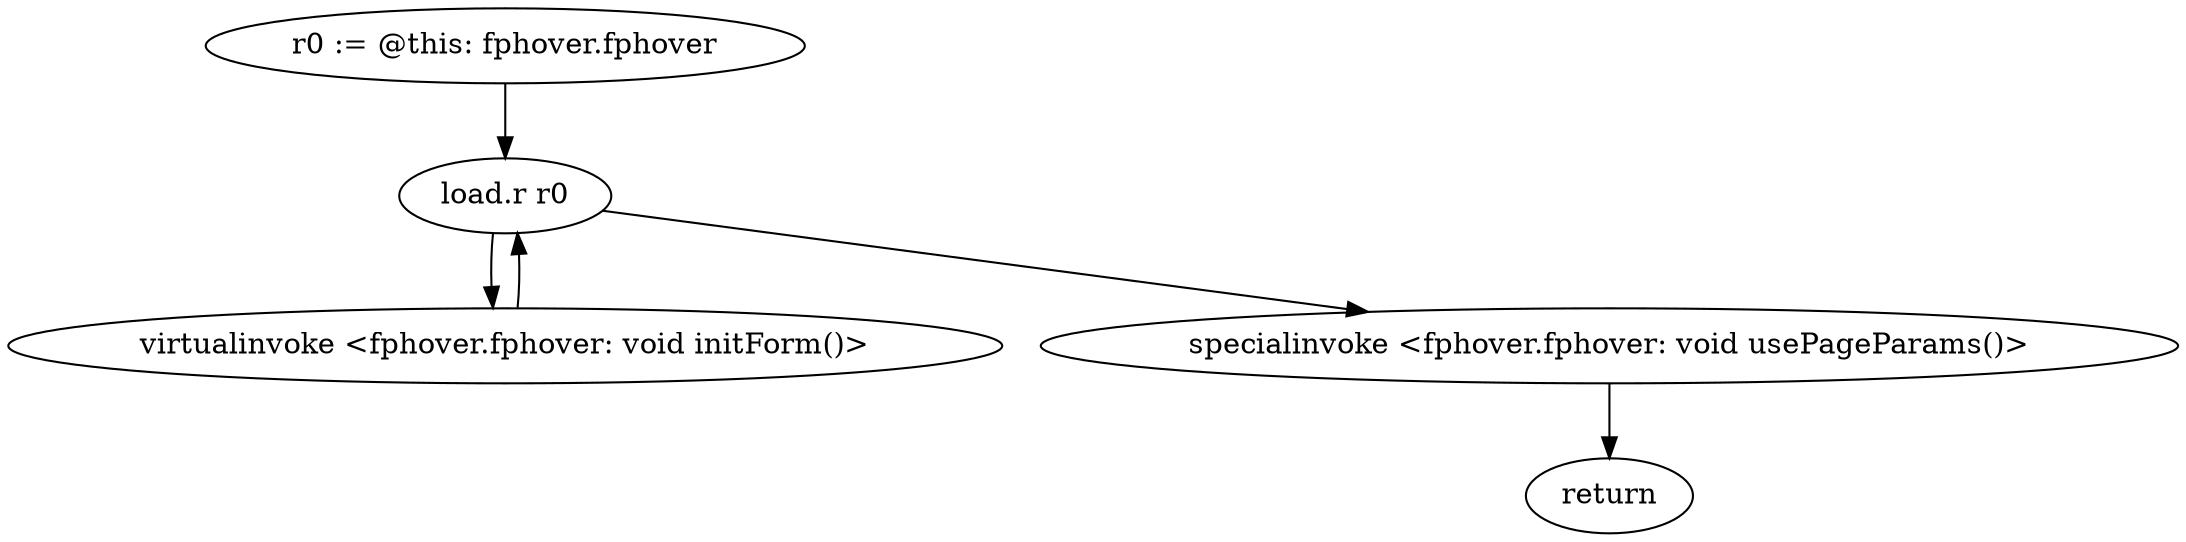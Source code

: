 digraph "" {
    "r0 := @this: fphover.fphover"
    "load.r r0"
    "r0 := @this: fphover.fphover"->"load.r r0";
    "virtualinvoke <fphover.fphover: void initForm()>"
    "load.r r0"->"virtualinvoke <fphover.fphover: void initForm()>";
    "virtualinvoke <fphover.fphover: void initForm()>"->"load.r r0";
    "specialinvoke <fphover.fphover: void usePageParams()>"
    "load.r r0"->"specialinvoke <fphover.fphover: void usePageParams()>";
    "return"
    "specialinvoke <fphover.fphover: void usePageParams()>"->"return";
}
